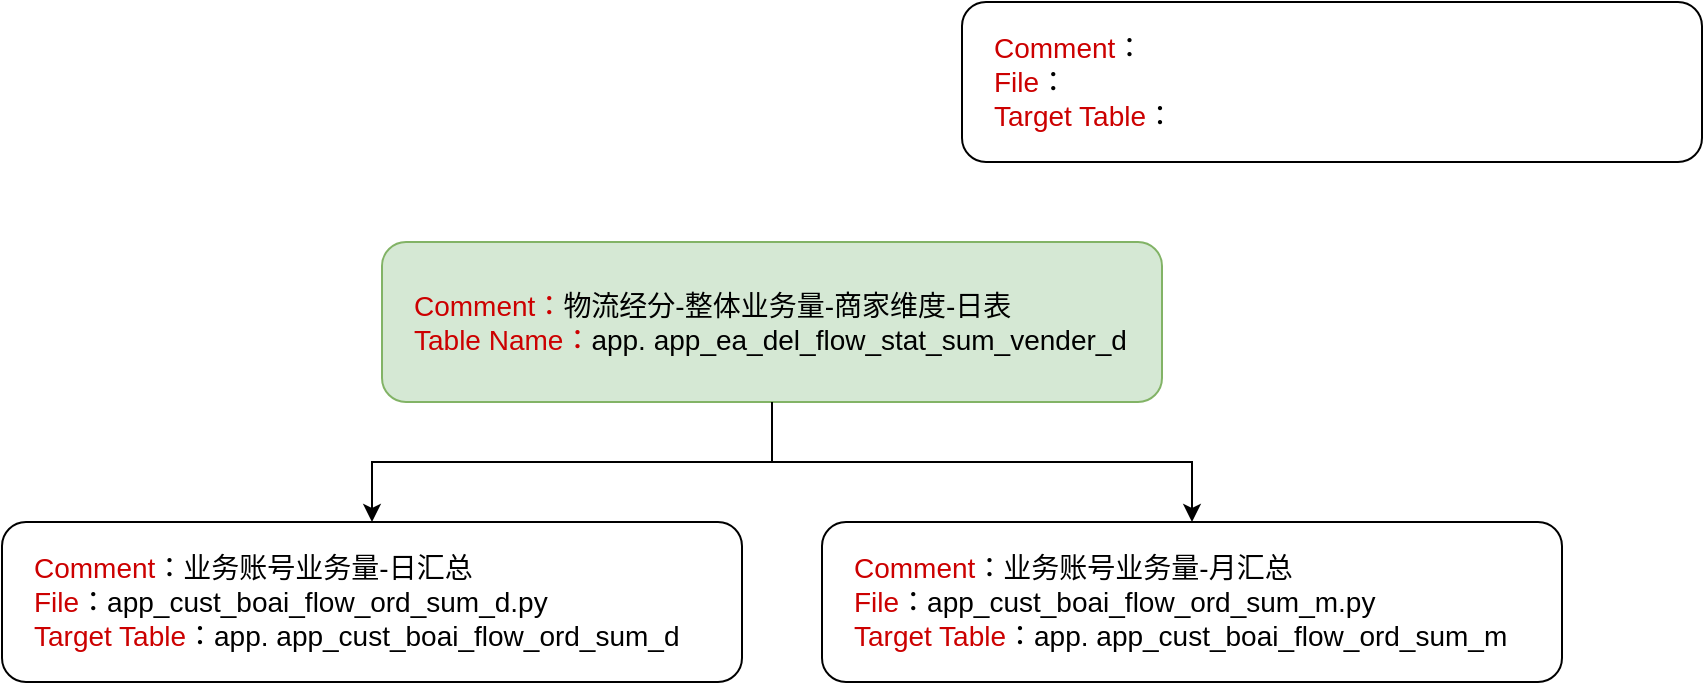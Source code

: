 <mxfile version="22.1.0" type="github">
  <diagram name="第 1 页" id="oqhqqWGbx-FEBw2WvHf6">
    <mxGraphModel dx="1306" dy="766" grid="1" gridSize="10" guides="1" tooltips="1" connect="1" arrows="1" fold="1" page="1" pageScale="1" pageWidth="827" pageHeight="1169" math="0" shadow="0">
      <root>
        <mxCell id="0" />
        <mxCell id="1" parent="0" />
        <mxCell id="Dp2ahzg6YV4KnqZrwCOn-1" value="&lt;font color=&quot;#cc0000&quot; style=&quot;font-size: 14px;&quot;&gt;Comment&lt;/font&gt;：&lt;font color=&quot;#cc0000&quot; style=&quot;font-size: 14px;&quot;&gt;&lt;br style=&quot;font-size: 14px;&quot;&gt;File&lt;/font&gt;：&lt;br style=&quot;font-size: 14px;&quot;&gt;&lt;font color=&quot;#cc0000&quot; style=&quot;font-size: 14px;&quot;&gt;Target Table&lt;/font&gt;：" style="rounded=1;whiteSpace=wrap;html=1;align=left;fontSize=14;spacing=16;spacingTop=0;spacingRight=0;" parent="1" vertex="1">
          <mxGeometry x="540" y="20" width="370" height="80" as="geometry" />
        </mxCell>
        <mxCell id="Dp2ahzg6YV4KnqZrwCOn-2" value="&lt;font color=&quot;#cc0000&quot; style=&quot;font-size: 14px;&quot;&gt;Comment&lt;/font&gt;：业务账号业务量-日汇总&lt;br style=&quot;font-size: 14px;&quot;&gt;&lt;font color=&quot;#cc0000&quot; style=&quot;font-size: 14px;&quot;&gt;File&lt;/font&gt;：app_cust_boai_flow_ord_sum_d.py&lt;br style=&quot;font-size: 14px;&quot;&gt;&lt;font color=&quot;#cc0000&quot; style=&quot;font-size: 14px;&quot;&gt;Target Table&lt;/font&gt;：app.&amp;nbsp;app_cust_boai_flow_ord_sum_d" style="rounded=1;whiteSpace=wrap;html=1;align=left;fontSize=14;spacing=16;spacingTop=0;spacingRight=0;" parent="1" vertex="1">
          <mxGeometry x="60" y="280" width="370" height="80" as="geometry" />
        </mxCell>
        <mxCell id="Dp2ahzg6YV4KnqZrwCOn-6" style="edgeStyle=orthogonalEdgeStyle;rounded=0;orthogonalLoop=1;jettySize=auto;html=1;fontSize=14;spacing=16;spacingTop=0;spacingRight=0;" parent="1" source="Dp2ahzg6YV4KnqZrwCOn-3" target="Dp2ahzg6YV4KnqZrwCOn-5" edge="1">
          <mxGeometry relative="1" as="geometry" />
        </mxCell>
        <mxCell id="Dp2ahzg6YV4KnqZrwCOn-3" value="&lt;font color=&quot;#cc0000&quot;&gt;Comment：&lt;/font&gt;物流经分-整体业务量-商家维度-日表&lt;br&gt;&lt;font color=&quot;#cc0000&quot;&gt;Table Name：&lt;/font&gt;app.&amp;nbsp;app_ea_del_flow_stat_sum_vender_d" style="rounded=1;align=left;fontSize=14;fillColor=#d5e8d4;strokeColor=#82b366;html=1;whiteSpace=wrap;spacing=16;spacingTop=0;spacingRight=0;" parent="1" vertex="1">
          <mxGeometry x="250" y="140" width="390" height="80" as="geometry" />
        </mxCell>
        <mxCell id="Dp2ahzg6YV4KnqZrwCOn-4" style="edgeStyle=orthogonalEdgeStyle;rounded=0;orthogonalLoop=1;jettySize=auto;html=1;entryX=0.5;entryY=0;entryDx=0;entryDy=0;fontSize=14;spacing=16;spacingTop=0;spacingRight=0;" parent="1" source="Dp2ahzg6YV4KnqZrwCOn-3" target="Dp2ahzg6YV4KnqZrwCOn-2" edge="1">
          <mxGeometry relative="1" as="geometry" />
        </mxCell>
        <mxCell id="Dp2ahzg6YV4KnqZrwCOn-5" value="&lt;font color=&quot;#cc0000&quot; style=&quot;font-size: 14px;&quot;&gt;Comment&lt;/font&gt;：业务账号业务量-月汇总&lt;br style=&quot;font-size: 14px;&quot;&gt;&lt;font color=&quot;#cc0000&quot; style=&quot;font-size: 14px;&quot;&gt;File&lt;/font&gt;：app_cust_boai_flow_ord_sum_m.py&lt;br style=&quot;font-size: 14px;&quot;&gt;&lt;font color=&quot;#cc0000&quot; style=&quot;font-size: 14px;&quot;&gt;Target Table&lt;/font&gt;：app.&amp;nbsp;app_cust_boai_flow_ord_sum_m" style="rounded=1;whiteSpace=wrap;html=1;align=left;fontSize=14;spacing=16;spacingTop=0;spacingRight=0;" parent="1" vertex="1">
          <mxGeometry x="470" y="280" width="370" height="80" as="geometry" />
        </mxCell>
      </root>
    </mxGraphModel>
  </diagram>
</mxfile>
